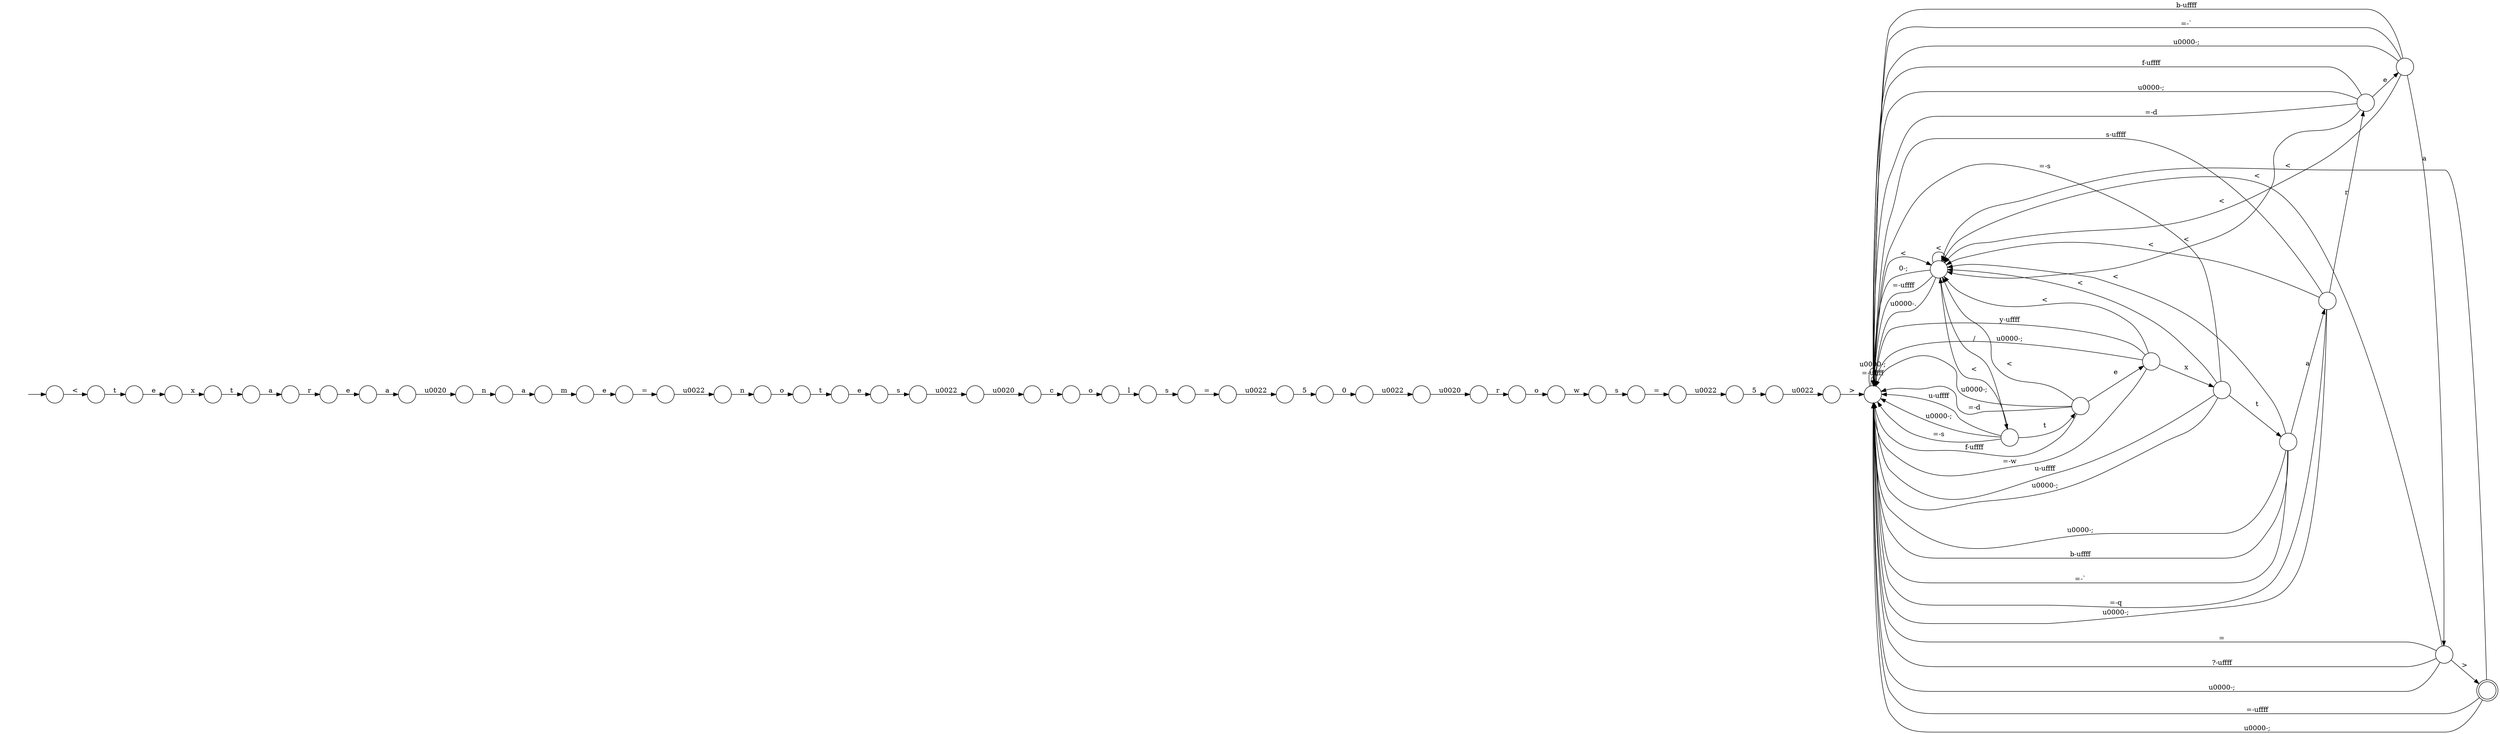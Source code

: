 digraph Automaton {
  rankdir = LR;
  0 [shape=circle,label=""];
  0 -> 26 [label="o"]
  1 [shape=circle,label=""];
  1 -> 46 [label="5"]
  2 [shape=circle,label=""];
  2 -> 18 [label="0"]
  3 [shape=circle,label=""];
  3 -> 30 [label="\u0020"]
  4 [shape=circle,label=""];
  4 -> 32 [label="=-w"]
  4 -> 32 [label="y-\uffff"]
  4 -> 24 [label="x"]
  4 -> 32 [label="\u0000-;"]
  4 -> 47 [label="<"]
  5 [shape=circle,label=""];
  5 -> 33 [label="="]
  6 [shape=circle,label=""];
  6 -> 32 [label="=-`"]
  6 -> 37 [label="a"]
  6 -> 32 [label="\u0000-;"]
  6 -> 47 [label="<"]
  6 -> 32 [label="b-\uffff"]
  7 [shape=circle,label=""];
  7 -> 19 [label="s"]
  8 [shape=circle,label=""];
  8 -> 13 [label="a"]
  9 [shape=circle,label=""];
  9 -> 7 [label="e"]
  10 [shape=circle,label=""];
  10 -> 34 [label="o"]
  11 [shape=circle,label=""];
  11 -> 53 [label="\u0020"]
  12 [shape=circle,label=""];
  12 -> 14 [label="e"]
  13 [shape=circle,label=""];
  13 -> 44 [label="m"]
  14 [shape=circle,label=""];
  14 -> 29 [label="x"]
  15 [shape=circle,label=""];
  15 -> 40 [label="t"]
  15 -> 32 [label="u-\uffff"]
  15 -> 32 [label="\u0000-;"]
  15 -> 47 [label="<"]
  15 -> 32 [label="=-s"]
  16 [shape=circle,label=""];
  16 -> 39 [label="\u0022"]
  17 [shape=circle,label=""];
  17 -> 32 [label="="]
  17 -> 27 [label=">"]
  17 -> 32 [label="\u0000-;"]
  17 -> 47 [label="<"]
  17 -> 32 [label="?-\uffff"]
  18 [shape=circle,label=""];
  18 -> 3 [label="\u0022"]
  19 [shape=circle,label=""];
  19 -> 11 [label="\u0022"]
  20 [shape=circle,label=""];
  20 -> 28 [label="o"]
  21 [shape=circle,label=""];
  21 -> 45 [label="r"]
  22 [shape=circle,label=""];
  22 -> 38 [label="\u0022"]
  23 [shape=circle,label=""];
  23 -> 43 [label="e"]
  23 -> 32 [label="f-\uffff"]
  23 -> 32 [label="\u0000-;"]
  23 -> 47 [label="<"]
  23 -> 32 [label="=-d"]
  24 [shape=circle,label=""];
  24 -> 6 [label="t"]
  24 -> 32 [label="u-\uffff"]
  24 -> 32 [label="\u0000-;"]
  24 -> 47 [label="<"]
  24 -> 32 [label="=-s"]
  25 [shape=circle,label=""];
  25 -> 16 [label="="]
  26 [shape=circle,label=""];
  26 -> 42 [label="w"]
  27 [shape=doublecircle,label=""];
  27 -> 32 [label="=-\uffff"]
  27 -> 32 [label="\u0000-;"]
  27 -> 47 [label="<"]
  28 [shape=circle,label=""];
  28 -> 9 [label="t"]
  29 [shape=circle,label=""];
  29 -> 50 [label="t"]
  30 [shape=circle,label=""];
  30 -> 0 [label="r"]
  31 [shape=circle,label=""];
  31 -> 8 [label="n"]
  32 [shape=circle,label=""];
  32 -> 32 [label="=-\uffff"]
  32 -> 32 [label="\u0000-;"]
  32 -> 47 [label="<"]
  33 [shape=circle,label=""];
  33 -> 1 [label="\u0022"]
  34 [shape=circle,label=""];
  34 -> 35 [label="l"]
  35 [shape=circle,label=""];
  35 -> 25 [label="s"]
  36 [shape=circle,label=""];
  36 -> 32 [label=">"]
  37 [shape=circle,label=""];
  37 -> 32 [label="=-q"]
  37 -> 32 [label="\u0000-;"]
  37 -> 47 [label="<"]
  37 -> 23 [label="r"]
  37 -> 32 [label="s-\uffff"]
  38 [shape=circle,label=""];
  38 -> 20 [label="n"]
  39 [shape=circle,label=""];
  39 -> 2 [label="5"]
  40 [shape=circle,label=""];
  40 -> 4 [label="e"]
  40 -> 32 [label="f-\uffff"]
  40 -> 32 [label="\u0000-;"]
  40 -> 47 [label="<"]
  40 -> 32 [label="=-d"]
  41 [shape=circle,label=""];
  41 -> 22 [label="="]
  42 [shape=circle,label=""];
  42 -> 5 [label="s"]
  43 [shape=circle,label=""];
  43 -> 32 [label="=-`"]
  43 -> 17 [label="a"]
  43 -> 32 [label="\u0000-;"]
  43 -> 47 [label="<"]
  43 -> 32 [label="b-\uffff"]
  44 [shape=circle,label=""];
  44 -> 41 [label="e"]
  45 [shape=circle,label=""];
  45 -> 52 [label="e"]
  46 [shape=circle,label=""];
  46 -> 36 [label="\u0022"]
  47 [shape=circle,label=""];
  47 -> 32 [label="0-;"]
  47 -> 32 [label="=-\uffff"]
  47 -> 32 [label="\u0000-."]
  47 -> 15 [label="/"]
  47 -> 47 [label="<"]
  48 [shape=circle,label=""];
  initial [shape=plaintext,label=""];
  initial -> 48
  48 -> 49 [label="<"]
  49 [shape=circle,label=""];
  49 -> 12 [label="t"]
  50 [shape=circle,label=""];
  50 -> 21 [label="a"]
  51 [shape=circle,label=""];
  51 -> 31 [label="\u0020"]
  52 [shape=circle,label=""];
  52 -> 51 [label="a"]
  53 [shape=circle,label=""];
  53 -> 10 [label="c"]
}

